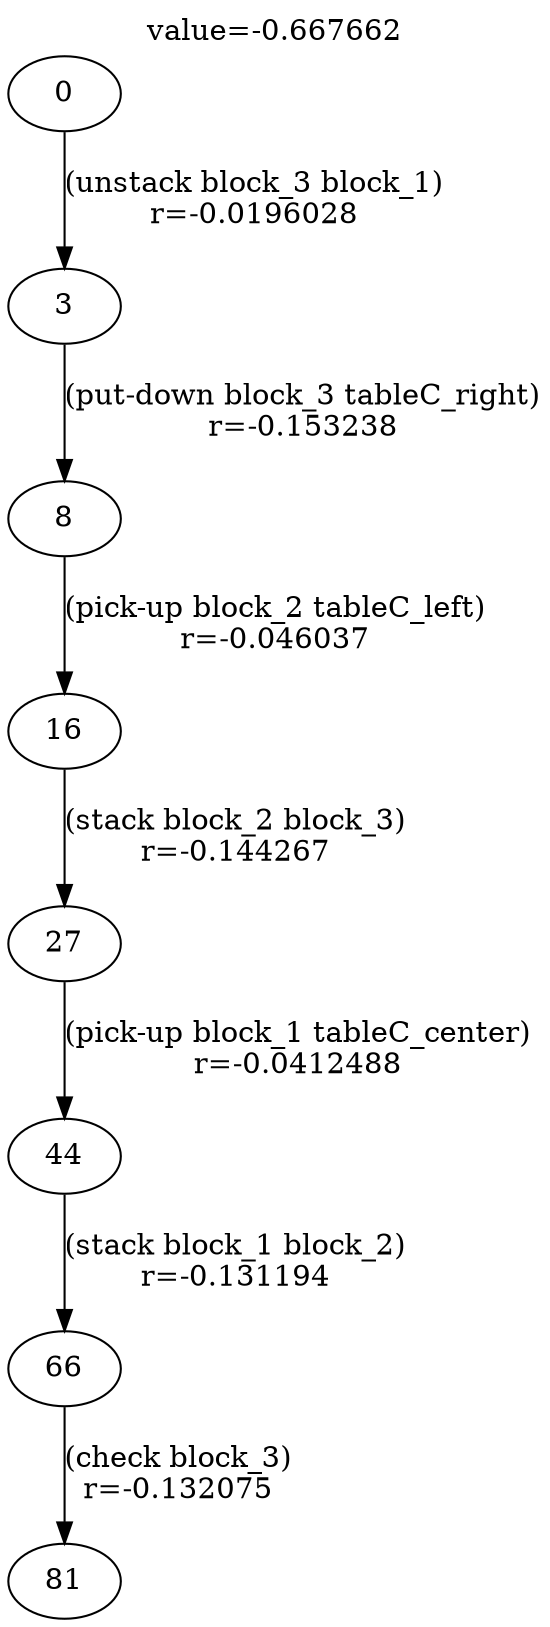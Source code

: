digraph g{
label="value=-0.667662"
labelloc=top
0->3 [ label="(unstack block_3 block_1)
r=-0.0196028" ];
3->8 [ label="(put-down block_3 tableC_right)
r=-0.153238" ];
8->16 [ label="(pick-up block_2 tableC_left)
r=-0.046037" ];
16->27 [ label="(stack block_2 block_3)
r=-0.144267" ];
27->44 [ label="(pick-up block_1 tableC_center)
r=-0.0412488" ];
44->66 [ label="(stack block_1 block_2)
r=-0.131194" ];
66->81 [ label="(check block_3)
r=-0.132075" ];
}
